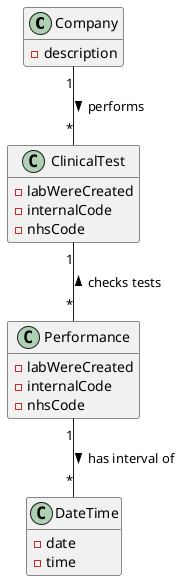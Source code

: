 @startuml
hide methods

class Company {
    -description
}

class ClinicalTest {
    -labWereCreated
    -internalCode
    -nhsCode
}

class Performance {
    -labWereCreated
    -internalCode
    -nhsCode
}

class DateTime {
    -date
    -time
}


Company"1" -- "*"ClinicalTest : > performs
ClinicalTest"1" -- "*"Performance : < checks tests
Performance"1" -- "*"DateTime : > has interval of


@enduml